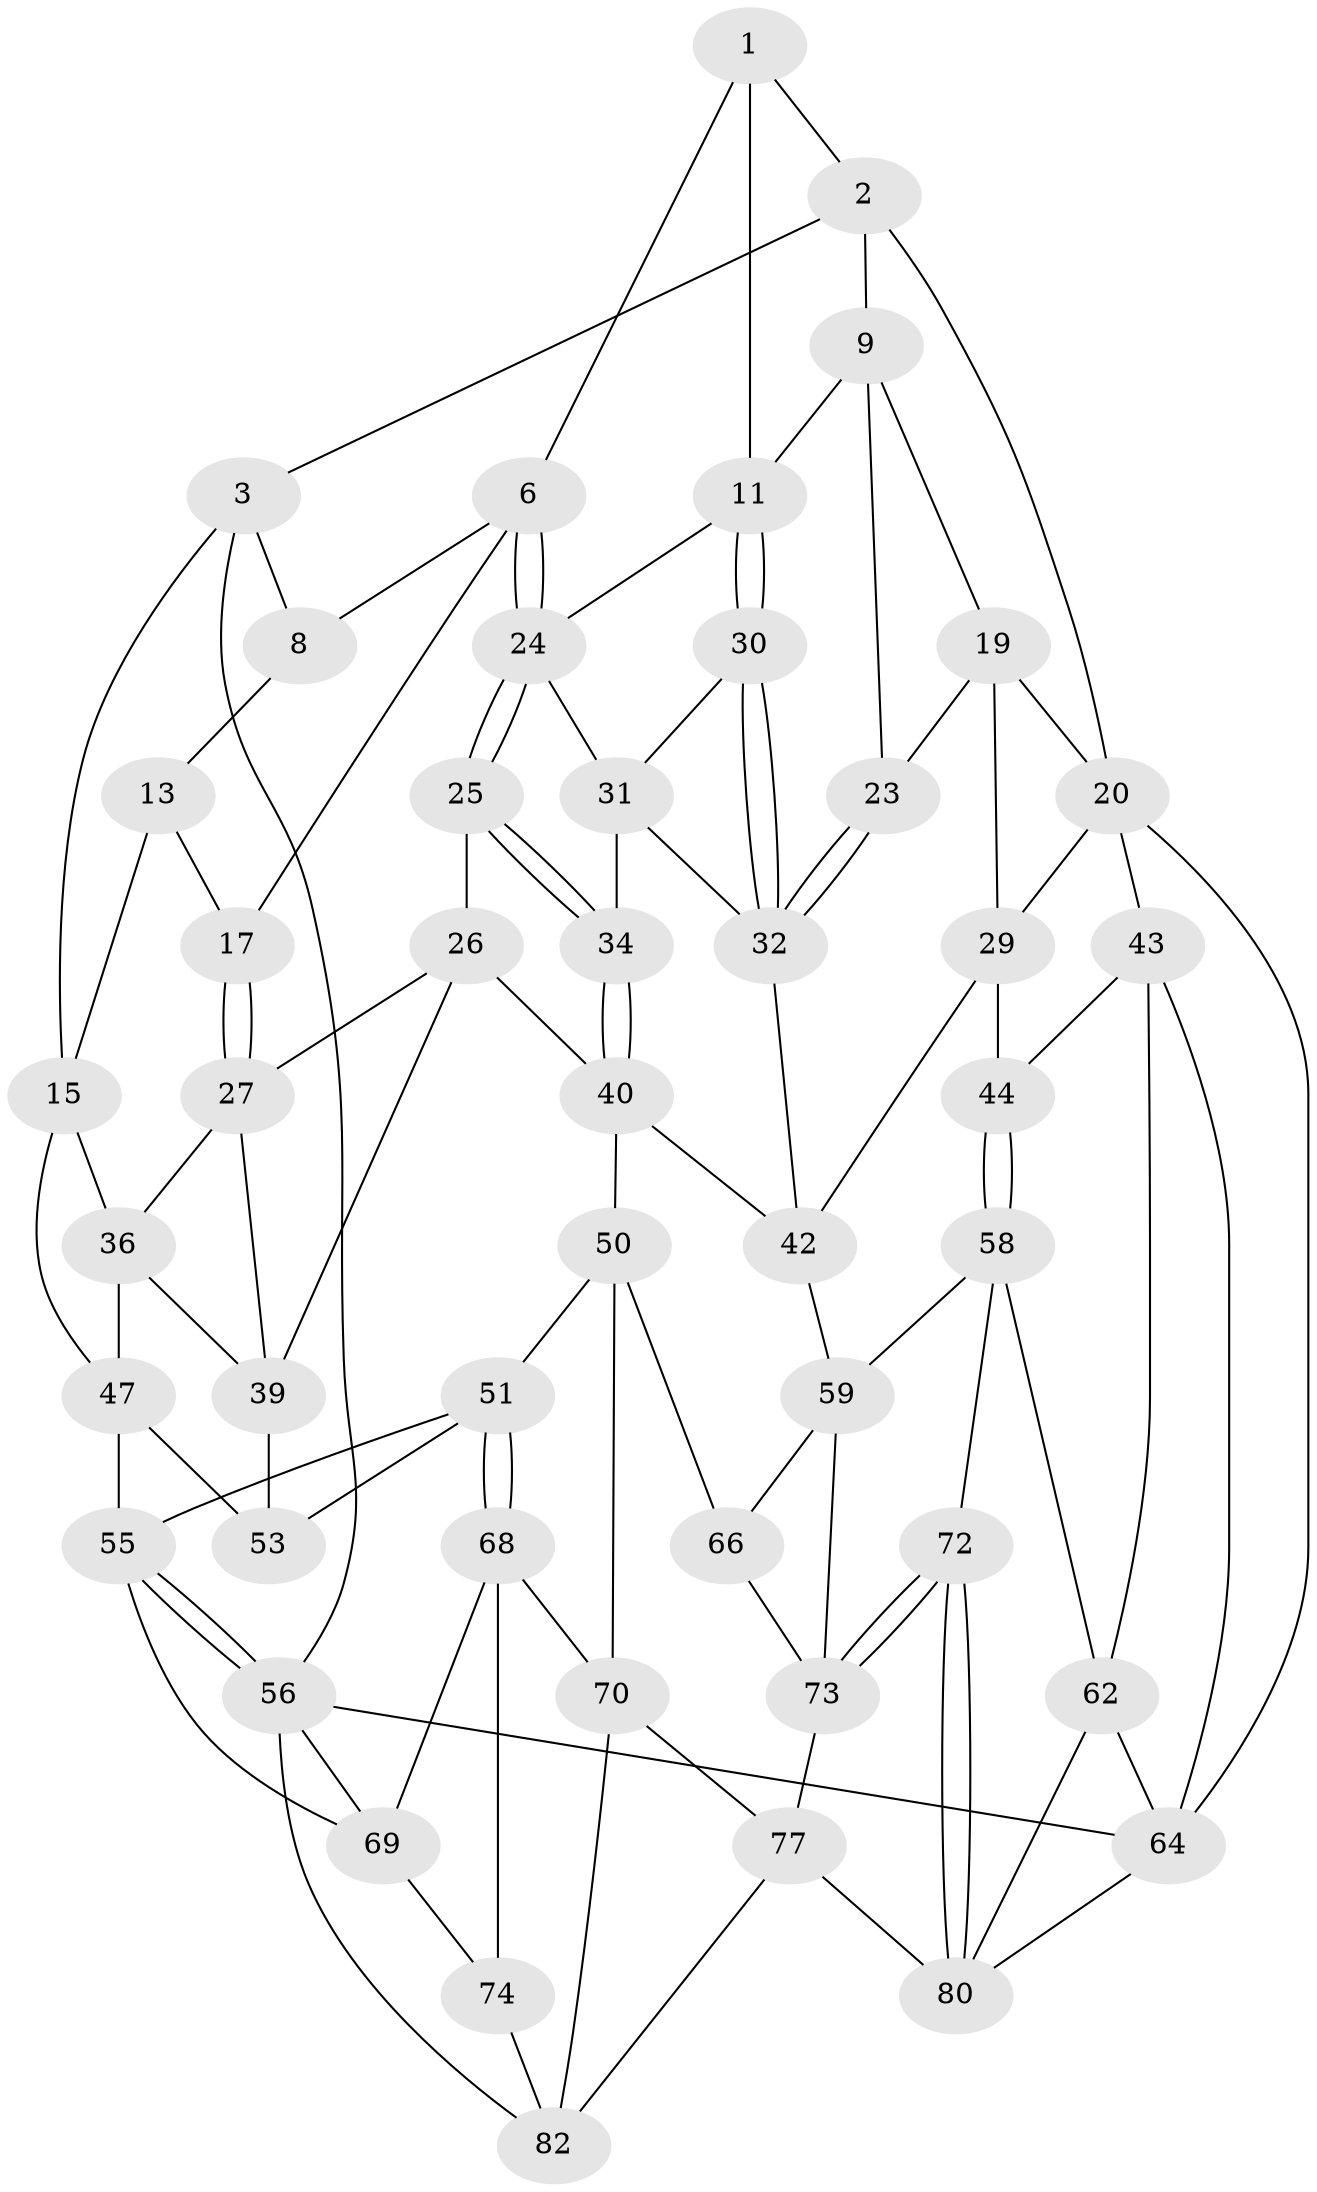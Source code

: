 // original degree distribution, {3: 0.023529411764705882, 4: 0.2235294117647059, 5: 0.5647058823529412, 6: 0.18823529411764706}
// Generated by graph-tools (version 1.1) at 2025/11/02/27/25 16:11:51]
// undirected, 48 vertices, 104 edges
graph export_dot {
graph [start="1"]
  node [color=gray90,style=filled];
  1 [pos="+0.5953419160282363+0",super="+5"];
  2 [pos="+0.6892216477076597+0"];
  3 [pos="+0+0",super="+4"];
  6 [pos="+0.38115157111854514+0.19626692793886527",super="+7"];
  8 [pos="+0.2437043951787313+0.08883427785042129"];
  9 [pos="+0.8445242787087509+0.09101119543981076",super="+10"];
  11 [pos="+0.6527300447876813+0.2535726948064783",super="+12"];
  13 [pos="+0.2217188172922086+0.14708913626411887",super="+14"];
  15 [pos="+0+0.2991156312765213",super="+16"];
  17 [pos="+0.2604978172334951+0.29779787971651617",super="+18"];
  19 [pos="+0.8488923403116276+0.09523392137572007",super="+22"];
  20 [pos="+0.9586428472023715+0.1613933376002985",super="+21"];
  23 [pos="+0.6910332477279731+0.2692189339375"];
  24 [pos="+0.42765612896087346+0.2626031071976369",super="+28"];
  25 [pos="+0.42028476604917275+0.27630674256256976"];
  26 [pos="+0.30000441838930964+0.33175188394774546",super="+38"];
  27 [pos="+0.26575138114020724+0.3170259417732978",super="+35"];
  29 [pos="+0.7842284717287359+0.34058147910021763",super="+41"];
  30 [pos="+0.5982208664403103+0.3261918129330094"];
  31 [pos="+0.5357035593307845+0.3317888434123578",super="+33"];
  32 [pos="+0.6364503423387794+0.46770784511630176",super="+37"];
  34 [pos="+0.4336243735348459+0.44877455160410834"];
  36 [pos="+0.15652212666581738+0.3866071330651734",super="+46"];
  39 [pos="+0.30171534425675356+0.47237751071380635",super="+45"];
  40 [pos="+0.3945530806618873+0.4724375199792172",super="+49"];
  42 [pos="+0.6661571763992582+0.5398700450570972",super="+48"];
  43 [pos="+1+0.47888392902846416",super="+61"];
  44 [pos="+0.8935601962096166+0.5199986494530424"];
  47 [pos="+0+0.41869109135301696",super="+54"];
  50 [pos="+0.3789545662519387+0.6802773798480092",super="+67"];
  51 [pos="+0.2329036749040271+0.6647258255460877",super="+52"];
  53 [pos="+0.18928603557153553+0.6002484733238722"];
  55 [pos="+0+0.7303756092559683",super="+60"];
  56 [pos="+0+1",super="+57"];
  58 [pos="+0.8557409472613194+0.7189679297300744",super="+63"];
  59 [pos="+0.632322451165385+0.736852375532247",super="+65"];
  62 [pos="+0.9651819502029595+0.8582571957536645",super="+79"];
  64 [pos="+1+1",super="+81"];
  66 [pos="+0.4785850038096445+0.8060732808679694"];
  68 [pos="+0.19373415392675972+0.7974887295116495",super="+71"];
  69 [pos="+0.09857991220854598+0.8092654181655327",super="+75"];
  70 [pos="+0.30168417182993823+0.888944644745112",super="+78"];
  72 [pos="+0.7000364168500167+0.9055707364001552"];
  73 [pos="+0.6914156341155767+0.8933717761892324",super="+76"];
  74 [pos="+0.16058221898989247+0.9573925251377611"];
  77 [pos="+0.44737306825446527+0.9255432717074208",super="+84"];
  80 [pos="+0.705554255068702+0.9668059276699842",super="+85"];
  82 [pos="+0.2791948593773461+1",super="+83"];
  1 -- 2;
  1 -- 11;
  1 -- 6;
  2 -- 3;
  2 -- 9;
  2 -- 20;
  3 -- 56;
  3 -- 8;
  3 -- 15;
  6 -- 24;
  6 -- 24;
  6 -- 8;
  6 -- 17;
  8 -- 13;
  9 -- 19;
  9 -- 11;
  9 -- 23;
  11 -- 30;
  11 -- 30;
  11 -- 24;
  13 -- 15;
  13 -- 17 [weight=2];
  15 -- 36;
  15 -- 47;
  17 -- 27;
  17 -- 27;
  19 -- 20;
  19 -- 29;
  19 -- 23;
  20 -- 29;
  20 -- 64;
  20 -- 43;
  23 -- 32;
  23 -- 32;
  24 -- 25;
  24 -- 25;
  24 -- 31;
  25 -- 26;
  25 -- 34;
  25 -- 34;
  26 -- 27;
  26 -- 40;
  26 -- 39;
  27 -- 36;
  27 -- 39;
  29 -- 42;
  29 -- 44;
  30 -- 31;
  30 -- 32;
  30 -- 32;
  31 -- 32;
  31 -- 34;
  32 -- 42;
  34 -- 40;
  34 -- 40;
  36 -- 47;
  36 -- 39;
  39 -- 53;
  40 -- 42;
  40 -- 50;
  42 -- 59;
  43 -- 44;
  43 -- 64;
  43 -- 62;
  44 -- 58;
  44 -- 58;
  47 -- 55;
  47 -- 53;
  50 -- 51;
  50 -- 66;
  50 -- 70;
  51 -- 68;
  51 -- 68;
  51 -- 53;
  51 -- 55;
  55 -- 56;
  55 -- 56;
  55 -- 69;
  56 -- 64;
  56 -- 69;
  56 -- 82;
  58 -- 59;
  58 -- 72;
  58 -- 62;
  59 -- 73;
  59 -- 66;
  62 -- 64;
  62 -- 80;
  64 -- 80;
  66 -- 73;
  68 -- 69;
  68 -- 74;
  68 -- 70;
  69 -- 74;
  70 -- 82;
  70 -- 77;
  72 -- 73;
  72 -- 73;
  72 -- 80;
  72 -- 80;
  73 -- 77;
  74 -- 82;
  77 -- 82;
  77 -- 80;
}
